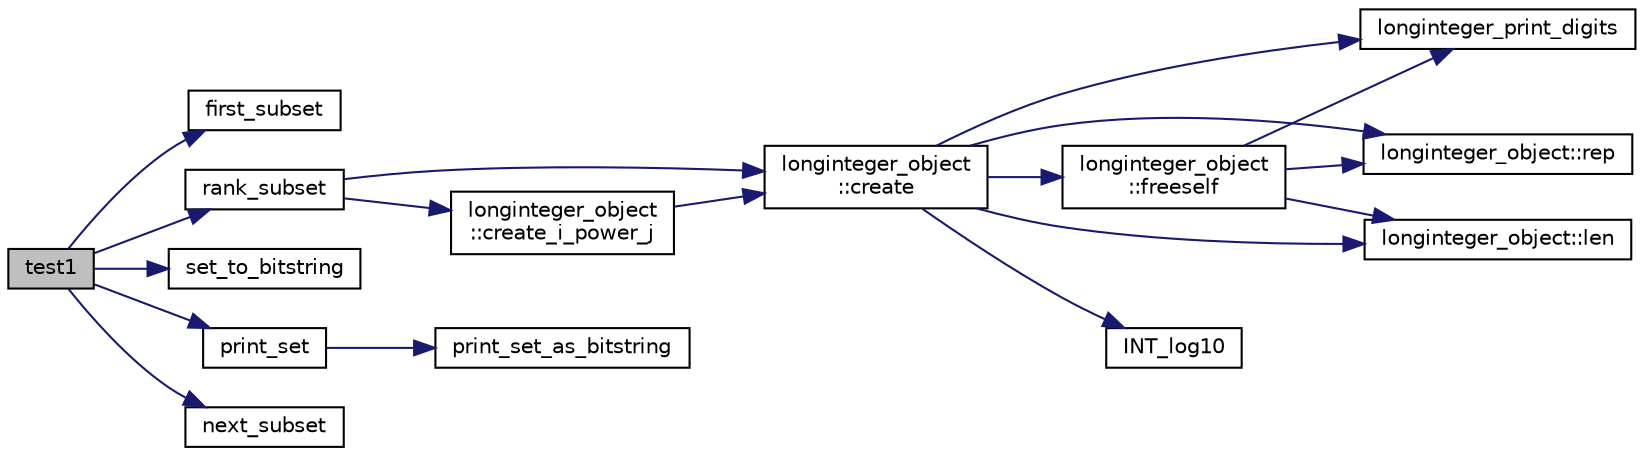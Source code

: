 digraph "test1"
{
  edge [fontname="Helvetica",fontsize="10",labelfontname="Helvetica",labelfontsize="10"];
  node [fontname="Helvetica",fontsize="10",shape=record];
  rankdir="LR";
  Node193 [label="test1",height=0.2,width=0.4,color="black", fillcolor="grey75", style="filled", fontcolor="black"];
  Node193 -> Node194 [color="midnightblue",fontsize="10",style="solid",fontname="Helvetica"];
  Node194 [label="first_subset",height=0.2,width=0.4,color="black", fillcolor="white", style="filled",URL="$de/ded/test2_8_c.html#a838ed3c66baaa59dc15d6e38980840db"];
  Node193 -> Node195 [color="midnightblue",fontsize="10",style="solid",fontname="Helvetica"];
  Node195 [label="rank_subset",height=0.2,width=0.4,color="black", fillcolor="white", style="filled",URL="$de/ded/test2_8_c.html#abf5de6698fa2a247092d09eb65dbec60"];
  Node195 -> Node196 [color="midnightblue",fontsize="10",style="solid",fontname="Helvetica"];
  Node196 [label="longinteger_object\l::create",height=0.2,width=0.4,color="black", fillcolor="white", style="filled",URL="$dd/d7e/classlonginteger__object.html#a95d2eebc60849c3963a49298b1f498c2"];
  Node196 -> Node197 [color="midnightblue",fontsize="10",style="solid",fontname="Helvetica"];
  Node197 [label="longinteger_object\l::freeself",height=0.2,width=0.4,color="black", fillcolor="white", style="filled",URL="$dd/d7e/classlonginteger__object.html#a06450f8c4795d81da6d680830ef958a1"];
  Node197 -> Node198 [color="midnightblue",fontsize="10",style="solid",fontname="Helvetica"];
  Node198 [label="longinteger_print_digits",height=0.2,width=0.4,color="black", fillcolor="white", style="filled",URL="$de/dc5/algebra__and__number__theory_8h.html#ac2bac7b12f5b6440b8dad275cd7a157d"];
  Node197 -> Node199 [color="midnightblue",fontsize="10",style="solid",fontname="Helvetica"];
  Node199 [label="longinteger_object::rep",height=0.2,width=0.4,color="black", fillcolor="white", style="filled",URL="$dd/d7e/classlonginteger__object.html#a3ecaf12738cc721d281c416503f241e2"];
  Node197 -> Node200 [color="midnightblue",fontsize="10",style="solid",fontname="Helvetica"];
  Node200 [label="longinteger_object::len",height=0.2,width=0.4,color="black", fillcolor="white", style="filled",URL="$dd/d7e/classlonginteger__object.html#a0bfeae35be8a6fd44ed7f76413596ab1"];
  Node196 -> Node201 [color="midnightblue",fontsize="10",style="solid",fontname="Helvetica"];
  Node201 [label="INT_log10",height=0.2,width=0.4,color="black", fillcolor="white", style="filled",URL="$de/dc5/algebra__and__number__theory_8h.html#a98bc0a6c562370a355165d2538dac250"];
  Node196 -> Node198 [color="midnightblue",fontsize="10",style="solid",fontname="Helvetica"];
  Node196 -> Node199 [color="midnightblue",fontsize="10",style="solid",fontname="Helvetica"];
  Node196 -> Node200 [color="midnightblue",fontsize="10",style="solid",fontname="Helvetica"];
  Node195 -> Node202 [color="midnightblue",fontsize="10",style="solid",fontname="Helvetica"];
  Node202 [label="longinteger_object\l::create_i_power_j",height=0.2,width=0.4,color="black", fillcolor="white", style="filled",URL="$dd/d7e/classlonginteger__object.html#abd7f646a9077ab9a8c2754c221ae8e2a"];
  Node202 -> Node196 [color="midnightblue",fontsize="10",style="solid",fontname="Helvetica"];
  Node193 -> Node203 [color="midnightblue",fontsize="10",style="solid",fontname="Helvetica"];
  Node203 [label="set_to_bitstring",height=0.2,width=0.4,color="black", fillcolor="white", style="filled",URL="$de/ded/test2_8_c.html#a6ec685ea3246d8d770c8896185687aee"];
  Node193 -> Node204 [color="midnightblue",fontsize="10",style="solid",fontname="Helvetica"];
  Node204 [label="print_set",height=0.2,width=0.4,color="black", fillcolor="white", style="filled",URL="$de/ded/test2_8_c.html#a237e0c079f87580d6f54bcb35465dec0"];
  Node204 -> Node205 [color="midnightblue",fontsize="10",style="solid",fontname="Helvetica"];
  Node205 [label="print_set_as_bitstring",height=0.2,width=0.4,color="black", fillcolor="white", style="filled",URL="$de/ded/test2_8_c.html#a0adced9f033d150a230473be7db95be3"];
  Node193 -> Node206 [color="midnightblue",fontsize="10",style="solid",fontname="Helvetica"];
  Node206 [label="next_subset",height=0.2,width=0.4,color="black", fillcolor="white", style="filled",URL="$de/ded/test2_8_c.html#a24bf1c11cd115912ff0cd4efc8170025"];
}
